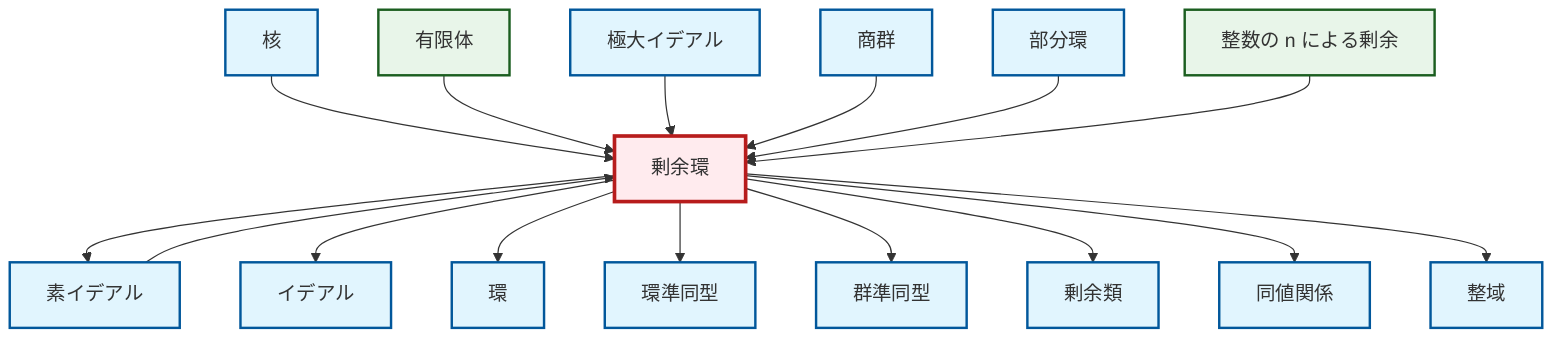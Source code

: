 graph TD
    classDef definition fill:#e1f5fe,stroke:#01579b,stroke-width:2px
    classDef theorem fill:#f3e5f5,stroke:#4a148c,stroke-width:2px
    classDef axiom fill:#fff3e0,stroke:#e65100,stroke-width:2px
    classDef example fill:#e8f5e9,stroke:#1b5e20,stroke-width:2px
    classDef current fill:#ffebee,stroke:#b71c1c,stroke-width:3px
    def-ideal["イデアル"]:::definition
    def-maximal-ideal["極大イデアル"]:::definition
    def-homomorphism["群準同型"]:::definition
    def-kernel["核"]:::definition
    def-ring["環"]:::definition
    def-quotient-group["商群"]:::definition
    def-prime-ideal["素イデアル"]:::definition
    ex-quotient-integers-mod-n["整数の n による剰余"]:::example
    def-integral-domain["整域"]:::definition
    def-equivalence-relation["同値関係"]:::definition
    def-subring["部分環"]:::definition
    def-coset["剰余類"]:::definition
    def-quotient-ring["剰余環"]:::definition
    ex-finite-field["有限体"]:::example
    def-ring-homomorphism["環準同型"]:::definition
    def-kernel --> def-quotient-ring
    def-quotient-ring --> def-prime-ideal
    def-quotient-ring --> def-ideal
    def-quotient-ring --> def-ring
    ex-finite-field --> def-quotient-ring
    def-quotient-ring --> def-ring-homomorphism
    def-quotient-ring --> def-homomorphism
    def-maximal-ideal --> def-quotient-ring
    def-quotient-ring --> def-coset
    def-quotient-group --> def-quotient-ring
    def-prime-ideal --> def-quotient-ring
    def-quotient-ring --> def-equivalence-relation
    def-subring --> def-quotient-ring
    def-quotient-ring --> def-integral-domain
    ex-quotient-integers-mod-n --> def-quotient-ring
    class def-quotient-ring current